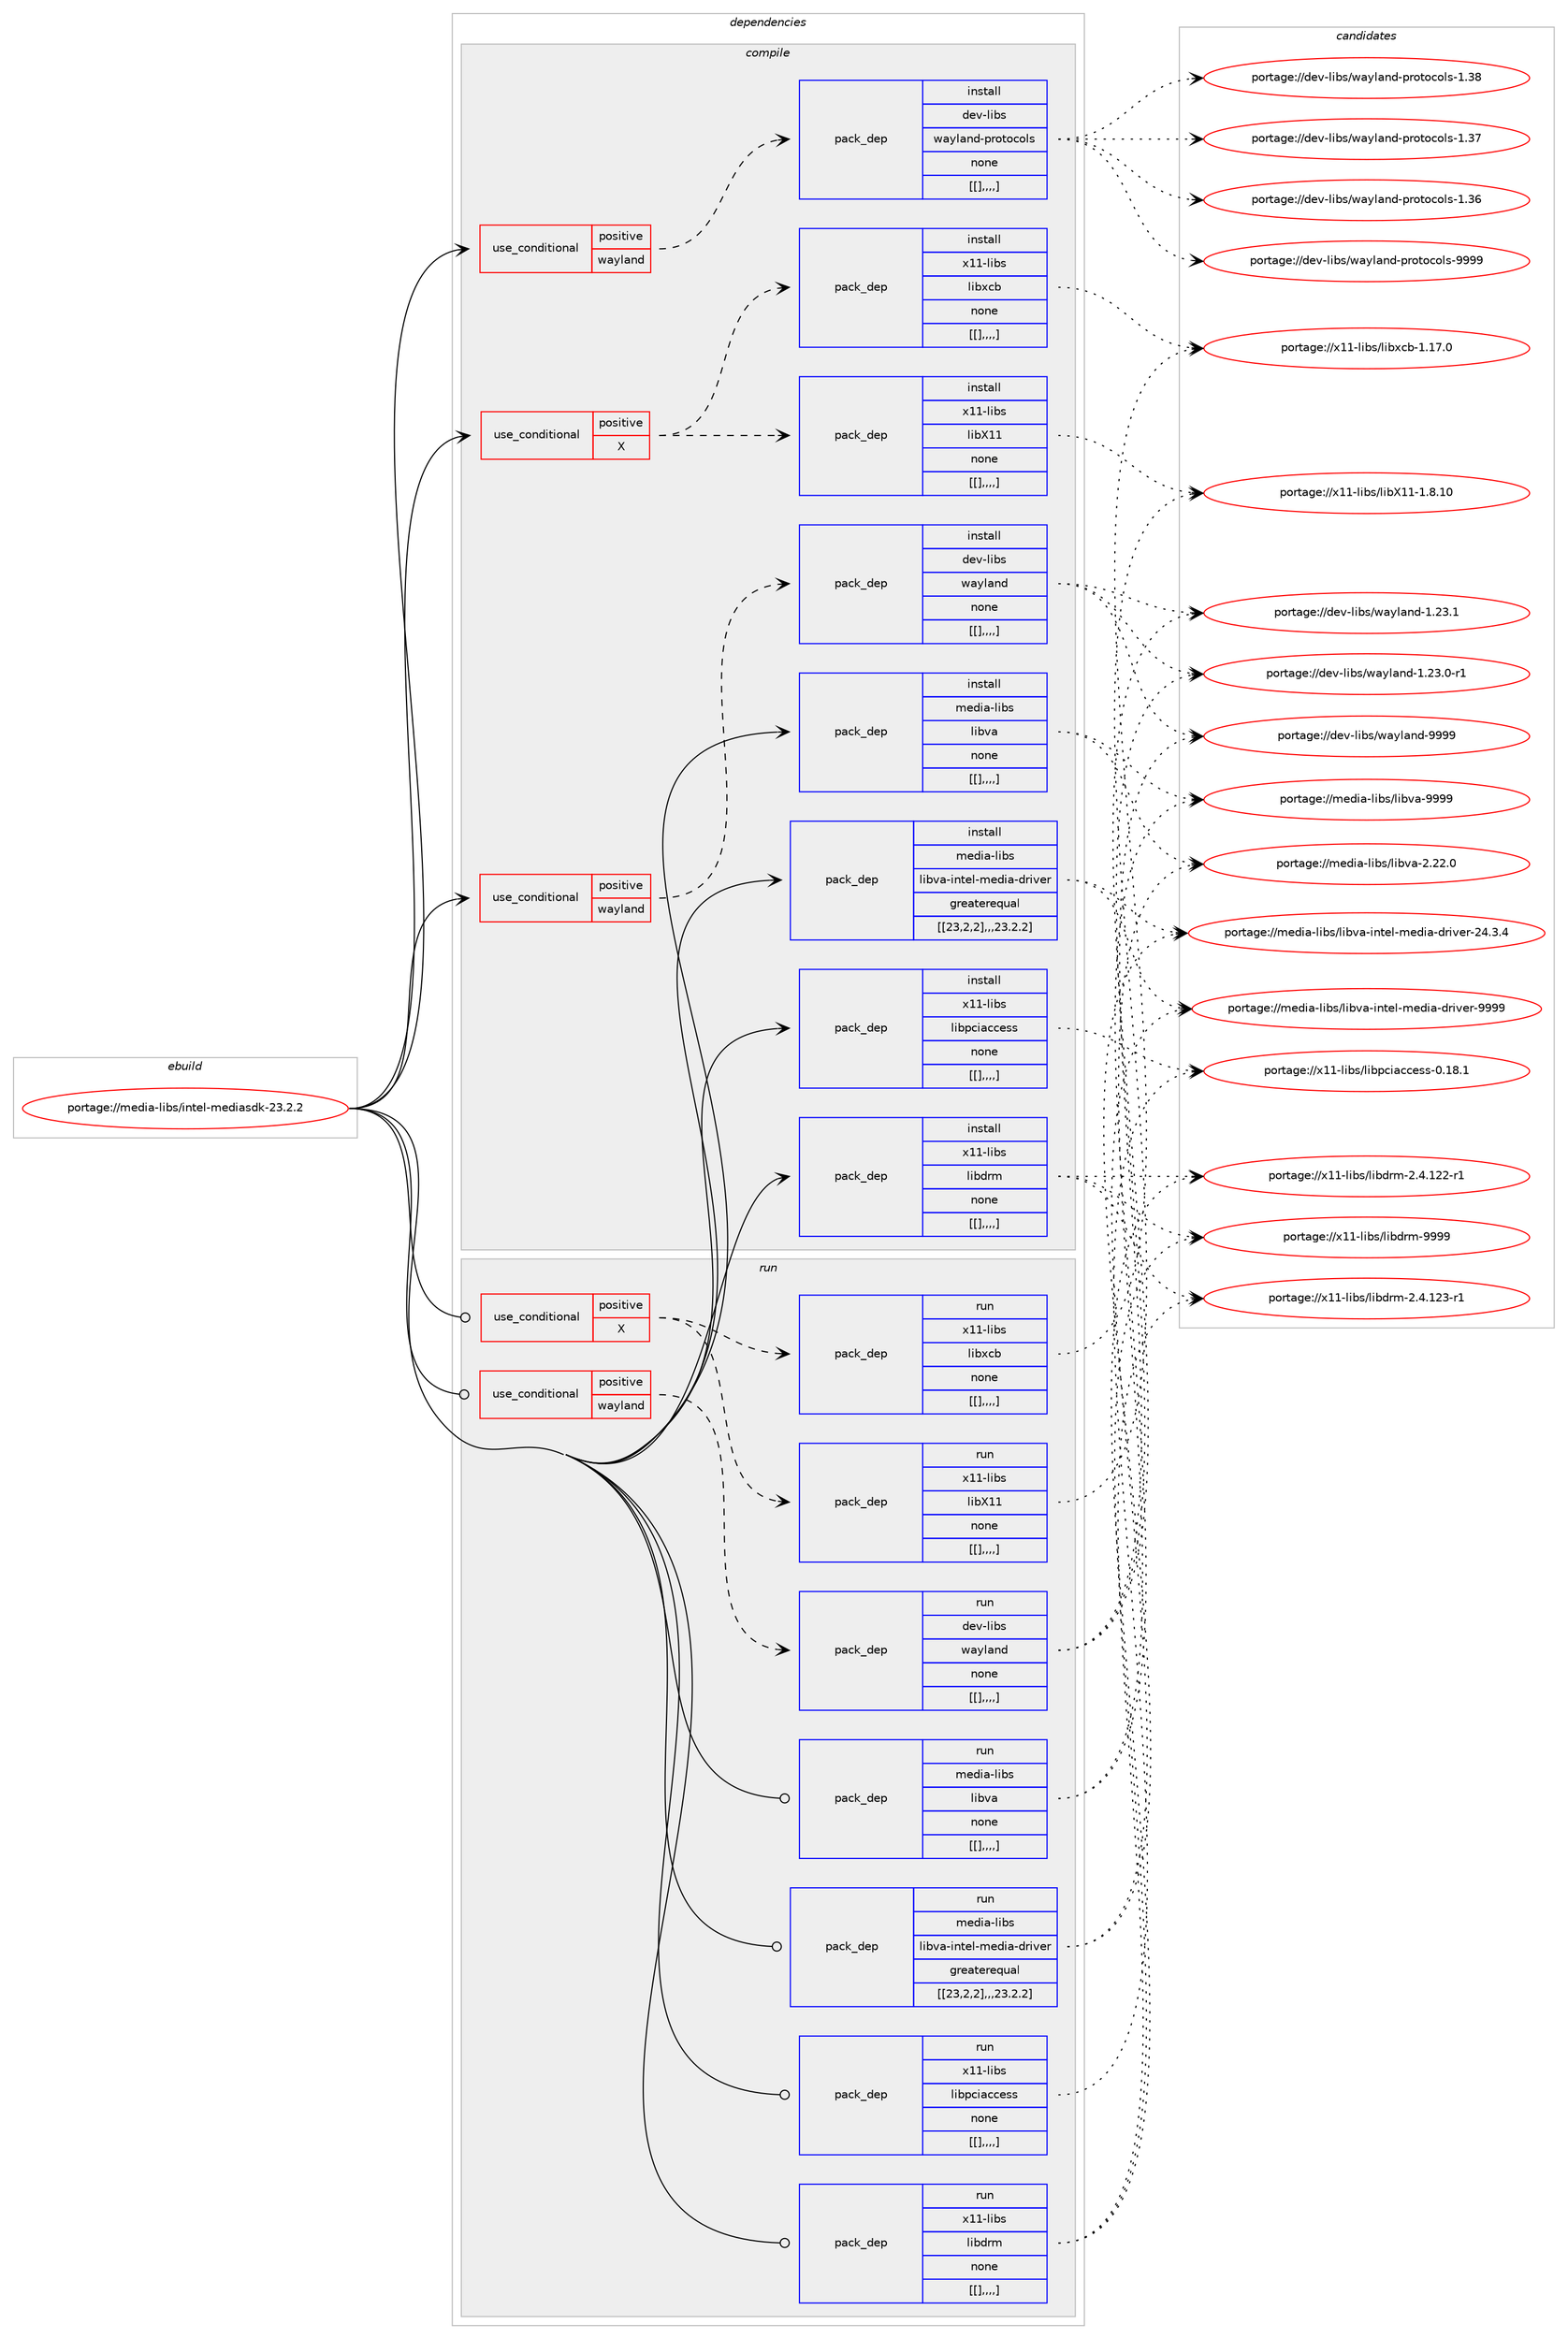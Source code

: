 digraph prolog {

# *************
# Graph options
# *************

newrank=true;
concentrate=true;
compound=true;
graph [rankdir=LR,fontname=Helvetica,fontsize=10,ranksep=1.5];#, ranksep=2.5, nodesep=0.2];
edge  [arrowhead=vee];
node  [fontname=Helvetica,fontsize=10];

# **********
# The ebuild
# **********

subgraph cluster_leftcol {
color=gray;
label=<<i>ebuild</i>>;
id [label="portage://media-libs/intel-mediasdk-23.2.2", color=red, width=4, href="../media-libs/intel-mediasdk-23.2.2.svg"];
}

# ****************
# The dependencies
# ****************

subgraph cluster_midcol {
color=gray;
label=<<i>dependencies</i>>;
subgraph cluster_compile {
fillcolor="#eeeeee";
style=filled;
label=<<i>compile</i>>;
subgraph cond81143 {
dependency320773 [label=<<TABLE BORDER="0" CELLBORDER="1" CELLSPACING="0" CELLPADDING="4"><TR><TD ROWSPAN="3" CELLPADDING="10">use_conditional</TD></TR><TR><TD>positive</TD></TR><TR><TD>X</TD></TR></TABLE>>, shape=none, color=red];
subgraph pack236977 {
dependency320807 [label=<<TABLE BORDER="0" CELLBORDER="1" CELLSPACING="0" CELLPADDING="4" WIDTH="220"><TR><TD ROWSPAN="6" CELLPADDING="30">pack_dep</TD></TR><TR><TD WIDTH="110">install</TD></TR><TR><TD>x11-libs</TD></TR><TR><TD>libX11</TD></TR><TR><TD>none</TD></TR><TR><TD>[[],,,,]</TD></TR></TABLE>>, shape=none, color=blue];
}
dependency320773:e -> dependency320807:w [weight=20,style="dashed",arrowhead="vee"];
subgraph pack236996 {
dependency320831 [label=<<TABLE BORDER="0" CELLBORDER="1" CELLSPACING="0" CELLPADDING="4" WIDTH="220"><TR><TD ROWSPAN="6" CELLPADDING="30">pack_dep</TD></TR><TR><TD WIDTH="110">install</TD></TR><TR><TD>x11-libs</TD></TR><TR><TD>libxcb</TD></TR><TR><TD>none</TD></TR><TR><TD>[[],,,,]</TD></TR></TABLE>>, shape=none, color=blue];
}
dependency320773:e -> dependency320831:w [weight=20,style="dashed",arrowhead="vee"];
}
id:e -> dependency320773:w [weight=20,style="solid",arrowhead="vee"];
subgraph cond81170 {
dependency320847 [label=<<TABLE BORDER="0" CELLBORDER="1" CELLSPACING="0" CELLPADDING="4"><TR><TD ROWSPAN="3" CELLPADDING="10">use_conditional</TD></TR><TR><TD>positive</TD></TR><TR><TD>wayland</TD></TR></TABLE>>, shape=none, color=red];
subgraph pack237025 {
dependency320904 [label=<<TABLE BORDER="0" CELLBORDER="1" CELLSPACING="0" CELLPADDING="4" WIDTH="220"><TR><TD ROWSPAN="6" CELLPADDING="30">pack_dep</TD></TR><TR><TD WIDTH="110">install</TD></TR><TR><TD>dev-libs</TD></TR><TR><TD>wayland</TD></TR><TR><TD>none</TD></TR><TR><TD>[[],,,,]</TD></TR></TABLE>>, shape=none, color=blue];
}
dependency320847:e -> dependency320904:w [weight=20,style="dashed",arrowhead="vee"];
}
id:e -> dependency320847:w [weight=20,style="solid",arrowhead="vee"];
subgraph cond81198 {
dependency320930 [label=<<TABLE BORDER="0" CELLBORDER="1" CELLSPACING="0" CELLPADDING="4"><TR><TD ROWSPAN="3" CELLPADDING="10">use_conditional</TD></TR><TR><TD>positive</TD></TR><TR><TD>wayland</TD></TR></TABLE>>, shape=none, color=red];
subgraph pack237095 {
dependency320952 [label=<<TABLE BORDER="0" CELLBORDER="1" CELLSPACING="0" CELLPADDING="4" WIDTH="220"><TR><TD ROWSPAN="6" CELLPADDING="30">pack_dep</TD></TR><TR><TD WIDTH="110">install</TD></TR><TR><TD>dev-libs</TD></TR><TR><TD>wayland-protocols</TD></TR><TR><TD>none</TD></TR><TR><TD>[[],,,,]</TD></TR></TABLE>>, shape=none, color=blue];
}
dependency320930:e -> dependency320952:w [weight=20,style="dashed",arrowhead="vee"];
}
id:e -> dependency320930:w [weight=20,style="solid",arrowhead="vee"];
subgraph pack237109 {
dependency320987 [label=<<TABLE BORDER="0" CELLBORDER="1" CELLSPACING="0" CELLPADDING="4" WIDTH="220"><TR><TD ROWSPAN="6" CELLPADDING="30">pack_dep</TD></TR><TR><TD WIDTH="110">install</TD></TR><TR><TD>media-libs</TD></TR><TR><TD>libva</TD></TR><TR><TD>none</TD></TR><TR><TD>[[],,,,]</TD></TR></TABLE>>, shape=none, color=blue];
}
id:e -> dependency320987:w [weight=20,style="solid",arrowhead="vee"];
subgraph pack237149 {
dependency321043 [label=<<TABLE BORDER="0" CELLBORDER="1" CELLSPACING="0" CELLPADDING="4" WIDTH="220"><TR><TD ROWSPAN="6" CELLPADDING="30">pack_dep</TD></TR><TR><TD WIDTH="110">install</TD></TR><TR><TD>media-libs</TD></TR><TR><TD>libva-intel-media-driver</TD></TR><TR><TD>greaterequal</TD></TR><TR><TD>[[23,2,2],,,23.2.2]</TD></TR></TABLE>>, shape=none, color=blue];
}
id:e -> dependency321043:w [weight=20,style="solid",arrowhead="vee"];
subgraph pack237164 {
dependency321078 [label=<<TABLE BORDER="0" CELLBORDER="1" CELLSPACING="0" CELLPADDING="4" WIDTH="220"><TR><TD ROWSPAN="6" CELLPADDING="30">pack_dep</TD></TR><TR><TD WIDTH="110">install</TD></TR><TR><TD>x11-libs</TD></TR><TR><TD>libdrm</TD></TR><TR><TD>none</TD></TR><TR><TD>[[],,,,]</TD></TR></TABLE>>, shape=none, color=blue];
}
id:e -> dependency321078:w [weight=20,style="solid",arrowhead="vee"];
subgraph pack237197 {
dependency321118 [label=<<TABLE BORDER="0" CELLBORDER="1" CELLSPACING="0" CELLPADDING="4" WIDTH="220"><TR><TD ROWSPAN="6" CELLPADDING="30">pack_dep</TD></TR><TR><TD WIDTH="110">install</TD></TR><TR><TD>x11-libs</TD></TR><TR><TD>libpciaccess</TD></TR><TR><TD>none</TD></TR><TR><TD>[[],,,,]</TD></TR></TABLE>>, shape=none, color=blue];
}
id:e -> dependency321118:w [weight=20,style="solid",arrowhead="vee"];
}
subgraph cluster_compileandrun {
fillcolor="#eeeeee";
style=filled;
label=<<i>compile and run</i>>;
}
subgraph cluster_run {
fillcolor="#eeeeee";
style=filled;
label=<<i>run</i>>;
subgraph cond81248 {
dependency321122 [label=<<TABLE BORDER="0" CELLBORDER="1" CELLSPACING="0" CELLPADDING="4"><TR><TD ROWSPAN="3" CELLPADDING="10">use_conditional</TD></TR><TR><TD>positive</TD></TR><TR><TD>X</TD></TR></TABLE>>, shape=none, color=red];
subgraph pack237237 {
dependency321148 [label=<<TABLE BORDER="0" CELLBORDER="1" CELLSPACING="0" CELLPADDING="4" WIDTH="220"><TR><TD ROWSPAN="6" CELLPADDING="30">pack_dep</TD></TR><TR><TD WIDTH="110">run</TD></TR><TR><TD>x11-libs</TD></TR><TR><TD>libX11</TD></TR><TR><TD>none</TD></TR><TR><TD>[[],,,,]</TD></TR></TABLE>>, shape=none, color=blue];
}
dependency321122:e -> dependency321148:w [weight=20,style="dashed",arrowhead="vee"];
subgraph pack237286 {
dependency321240 [label=<<TABLE BORDER="0" CELLBORDER="1" CELLSPACING="0" CELLPADDING="4" WIDTH="220"><TR><TD ROWSPAN="6" CELLPADDING="30">pack_dep</TD></TR><TR><TD WIDTH="110">run</TD></TR><TR><TD>x11-libs</TD></TR><TR><TD>libxcb</TD></TR><TR><TD>none</TD></TR><TR><TD>[[],,,,]</TD></TR></TABLE>>, shape=none, color=blue];
}
dependency321122:e -> dependency321240:w [weight=20,style="dashed",arrowhead="vee"];
}
id:e -> dependency321122:w [weight=20,style="solid",arrowhead="odot"];
subgraph cond81296 {
dependency321243 [label=<<TABLE BORDER="0" CELLBORDER="1" CELLSPACING="0" CELLPADDING="4"><TR><TD ROWSPAN="3" CELLPADDING="10">use_conditional</TD></TR><TR><TD>positive</TD></TR><TR><TD>wayland</TD></TR></TABLE>>, shape=none, color=red];
subgraph pack237308 {
dependency321297 [label=<<TABLE BORDER="0" CELLBORDER="1" CELLSPACING="0" CELLPADDING="4" WIDTH="220"><TR><TD ROWSPAN="6" CELLPADDING="30">pack_dep</TD></TR><TR><TD WIDTH="110">run</TD></TR><TR><TD>dev-libs</TD></TR><TR><TD>wayland</TD></TR><TR><TD>none</TD></TR><TR><TD>[[],,,,]</TD></TR></TABLE>>, shape=none, color=blue];
}
dependency321243:e -> dependency321297:w [weight=20,style="dashed",arrowhead="vee"];
}
id:e -> dependency321243:w [weight=20,style="solid",arrowhead="odot"];
subgraph pack237349 {
dependency321319 [label=<<TABLE BORDER="0" CELLBORDER="1" CELLSPACING="0" CELLPADDING="4" WIDTH="220"><TR><TD ROWSPAN="6" CELLPADDING="30">pack_dep</TD></TR><TR><TD WIDTH="110">run</TD></TR><TR><TD>media-libs</TD></TR><TR><TD>libva</TD></TR><TR><TD>none</TD></TR><TR><TD>[[],,,,]</TD></TR></TABLE>>, shape=none, color=blue];
}
id:e -> dependency321319:w [weight=20,style="solid",arrowhead="odot"];
subgraph pack237352 {
dependency321326 [label=<<TABLE BORDER="0" CELLBORDER="1" CELLSPACING="0" CELLPADDING="4" WIDTH="220"><TR><TD ROWSPAN="6" CELLPADDING="30">pack_dep</TD></TR><TR><TD WIDTH="110">run</TD></TR><TR><TD>media-libs</TD></TR><TR><TD>libva-intel-media-driver</TD></TR><TR><TD>greaterequal</TD></TR><TR><TD>[[23,2,2],,,23.2.2]</TD></TR></TABLE>>, shape=none, color=blue];
}
id:e -> dependency321326:w [weight=20,style="solid",arrowhead="odot"];
subgraph pack237397 {
dependency321396 [label=<<TABLE BORDER="0" CELLBORDER="1" CELLSPACING="0" CELLPADDING="4" WIDTH="220"><TR><TD ROWSPAN="6" CELLPADDING="30">pack_dep</TD></TR><TR><TD WIDTH="110">run</TD></TR><TR><TD>x11-libs</TD></TR><TR><TD>libdrm</TD></TR><TR><TD>none</TD></TR><TR><TD>[[],,,,]</TD></TR></TABLE>>, shape=none, color=blue];
}
id:e -> dependency321396:w [weight=20,style="solid",arrowhead="odot"];
subgraph pack237419 {
dependency321430 [label=<<TABLE BORDER="0" CELLBORDER="1" CELLSPACING="0" CELLPADDING="4" WIDTH="220"><TR><TD ROWSPAN="6" CELLPADDING="30">pack_dep</TD></TR><TR><TD WIDTH="110">run</TD></TR><TR><TD>x11-libs</TD></TR><TR><TD>libpciaccess</TD></TR><TR><TD>none</TD></TR><TR><TD>[[],,,,]</TD></TR></TABLE>>, shape=none, color=blue];
}
id:e -> dependency321430:w [weight=20,style="solid",arrowhead="odot"];
}
}

# **************
# The candidates
# **************

subgraph cluster_choices {
rank=same;
color=gray;
label=<<i>candidates</i>>;

subgraph choice236823 {
color=black;
nodesep=1;
choice12049494510810598115471081059888494945494656464948 [label="portage://x11-libs/libX11-1.8.10", color=red, width=4,href="../x11-libs/libX11-1.8.10.svg"];
dependency320807:e -> choice12049494510810598115471081059888494945494656464948:w [style=dotted,weight="100"];
}
subgraph choice236824 {
color=black;
nodesep=1;
choice120494945108105981154710810598120999845494649554648 [label="portage://x11-libs/libxcb-1.17.0", color=red, width=4,href="../x11-libs/libxcb-1.17.0.svg"];
dependency320831:e -> choice120494945108105981154710810598120999845494649554648:w [style=dotted,weight="100"];
}
subgraph choice236991 {
color=black;
nodesep=1;
choice10010111845108105981154711997121108971101004557575757 [label="portage://dev-libs/wayland-9999", color=red, width=4,href="../dev-libs/wayland-9999.svg"];
choice100101118451081059811547119971211089711010045494650514649 [label="portage://dev-libs/wayland-1.23.1", color=red, width=4,href="../dev-libs/wayland-1.23.1.svg"];
choice1001011184510810598115471199712110897110100454946505146484511449 [label="portage://dev-libs/wayland-1.23.0-r1", color=red, width=4,href="../dev-libs/wayland-1.23.0-r1.svg"];
dependency320904:e -> choice10010111845108105981154711997121108971101004557575757:w [style=dotted,weight="100"];
dependency320904:e -> choice100101118451081059811547119971211089711010045494650514649:w [style=dotted,weight="100"];
dependency320904:e -> choice1001011184510810598115471199712110897110100454946505146484511449:w [style=dotted,weight="100"];
}
subgraph choice236995 {
color=black;
nodesep=1;
choice100101118451081059811547119971211089711010045112114111116111991111081154557575757 [label="portage://dev-libs/wayland-protocols-9999", color=red, width=4,href="../dev-libs/wayland-protocols-9999.svg"];
choice100101118451081059811547119971211089711010045112114111116111991111081154549465156 [label="portage://dev-libs/wayland-protocols-1.38", color=red, width=4,href="../dev-libs/wayland-protocols-1.38.svg"];
choice100101118451081059811547119971211089711010045112114111116111991111081154549465155 [label="portage://dev-libs/wayland-protocols-1.37", color=red, width=4,href="../dev-libs/wayland-protocols-1.37.svg"];
choice100101118451081059811547119971211089711010045112114111116111991111081154549465154 [label="portage://dev-libs/wayland-protocols-1.36", color=red, width=4,href="../dev-libs/wayland-protocols-1.36.svg"];
dependency320952:e -> choice100101118451081059811547119971211089711010045112114111116111991111081154557575757:w [style=dotted,weight="100"];
dependency320952:e -> choice100101118451081059811547119971211089711010045112114111116111991111081154549465156:w [style=dotted,weight="100"];
dependency320952:e -> choice100101118451081059811547119971211089711010045112114111116111991111081154549465155:w [style=dotted,weight="100"];
dependency320952:e -> choice100101118451081059811547119971211089711010045112114111116111991111081154549465154:w [style=dotted,weight="100"];
}
subgraph choice237035 {
color=black;
nodesep=1;
choice1091011001059745108105981154710810598118974557575757 [label="portage://media-libs/libva-9999", color=red, width=4,href="../media-libs/libva-9999.svg"];
choice10910110010597451081059811547108105981189745504650504648 [label="portage://media-libs/libva-2.22.0", color=red, width=4,href="../media-libs/libva-2.22.0.svg"];
dependency320987:e -> choice1091011001059745108105981154710810598118974557575757:w [style=dotted,weight="100"];
dependency320987:e -> choice10910110010597451081059811547108105981189745504650504648:w [style=dotted,weight="100"];
}
subgraph choice237044 {
color=black;
nodesep=1;
choice109101100105974510810598115471081059811897451051101161011084510910110010597451001141051181011144557575757 [label="portage://media-libs/libva-intel-media-driver-9999", color=red, width=4,href="../media-libs/libva-intel-media-driver-9999.svg"];
choice1091011001059745108105981154710810598118974510511011610110845109101100105974510011410511810111445505246514652 [label="portage://media-libs/libva-intel-media-driver-24.3.4", color=red, width=4,href="../media-libs/libva-intel-media-driver-24.3.4.svg"];
dependency321043:e -> choice109101100105974510810598115471081059811897451051101161011084510910110010597451001141051181011144557575757:w [style=dotted,weight="100"];
dependency321043:e -> choice1091011001059745108105981154710810598118974510511011610110845109101100105974510011410511810111445505246514652:w [style=dotted,weight="100"];
}
subgraph choice237047 {
color=black;
nodesep=1;
choice1204949451081059811547108105981001141094557575757 [label="portage://x11-libs/libdrm-9999", color=red, width=4,href="../x11-libs/libdrm-9999.svg"];
choice12049494510810598115471081059810011410945504652464950514511449 [label="portage://x11-libs/libdrm-2.4.123-r1", color=red, width=4,href="../x11-libs/libdrm-2.4.123-r1.svg"];
choice12049494510810598115471081059810011410945504652464950504511449 [label="portage://x11-libs/libdrm-2.4.122-r1", color=red, width=4,href="../x11-libs/libdrm-2.4.122-r1.svg"];
dependency321078:e -> choice1204949451081059811547108105981001141094557575757:w [style=dotted,weight="100"];
dependency321078:e -> choice12049494510810598115471081059810011410945504652464950514511449:w [style=dotted,weight="100"];
dependency321078:e -> choice12049494510810598115471081059810011410945504652464950504511449:w [style=dotted,weight="100"];
}
subgraph choice237087 {
color=black;
nodesep=1;
choice1204949451081059811547108105981129910597999910111511545484649564649 [label="portage://x11-libs/libpciaccess-0.18.1", color=red, width=4,href="../x11-libs/libpciaccess-0.18.1.svg"];
dependency321118:e -> choice1204949451081059811547108105981129910597999910111511545484649564649:w [style=dotted,weight="100"];
}
subgraph choice237088 {
color=black;
nodesep=1;
choice12049494510810598115471081059888494945494656464948 [label="portage://x11-libs/libX11-1.8.10", color=red, width=4,href="../x11-libs/libX11-1.8.10.svg"];
dependency321148:e -> choice12049494510810598115471081059888494945494656464948:w [style=dotted,weight="100"];
}
subgraph choice237106 {
color=black;
nodesep=1;
choice120494945108105981154710810598120999845494649554648 [label="portage://x11-libs/libxcb-1.17.0", color=red, width=4,href="../x11-libs/libxcb-1.17.0.svg"];
dependency321240:e -> choice120494945108105981154710810598120999845494649554648:w [style=dotted,weight="100"];
}
subgraph choice237111 {
color=black;
nodesep=1;
choice10010111845108105981154711997121108971101004557575757 [label="portage://dev-libs/wayland-9999", color=red, width=4,href="../dev-libs/wayland-9999.svg"];
choice100101118451081059811547119971211089711010045494650514649 [label="portage://dev-libs/wayland-1.23.1", color=red, width=4,href="../dev-libs/wayland-1.23.1.svg"];
choice1001011184510810598115471199712110897110100454946505146484511449 [label="portage://dev-libs/wayland-1.23.0-r1", color=red, width=4,href="../dev-libs/wayland-1.23.0-r1.svg"];
dependency321297:e -> choice10010111845108105981154711997121108971101004557575757:w [style=dotted,weight="100"];
dependency321297:e -> choice100101118451081059811547119971211089711010045494650514649:w [style=dotted,weight="100"];
dependency321297:e -> choice1001011184510810598115471199712110897110100454946505146484511449:w [style=dotted,weight="100"];
}
subgraph choice237113 {
color=black;
nodesep=1;
choice1091011001059745108105981154710810598118974557575757 [label="portage://media-libs/libva-9999", color=red, width=4,href="../media-libs/libva-9999.svg"];
choice10910110010597451081059811547108105981189745504650504648 [label="portage://media-libs/libva-2.22.0", color=red, width=4,href="../media-libs/libva-2.22.0.svg"];
dependency321319:e -> choice1091011001059745108105981154710810598118974557575757:w [style=dotted,weight="100"];
dependency321319:e -> choice10910110010597451081059811547108105981189745504650504648:w [style=dotted,weight="100"];
}
subgraph choice237117 {
color=black;
nodesep=1;
choice109101100105974510810598115471081059811897451051101161011084510910110010597451001141051181011144557575757 [label="portage://media-libs/libva-intel-media-driver-9999", color=red, width=4,href="../media-libs/libva-intel-media-driver-9999.svg"];
choice1091011001059745108105981154710810598118974510511011610110845109101100105974510011410511810111445505246514652 [label="portage://media-libs/libva-intel-media-driver-24.3.4", color=red, width=4,href="../media-libs/libva-intel-media-driver-24.3.4.svg"];
dependency321326:e -> choice109101100105974510810598115471081059811897451051101161011084510910110010597451001141051181011144557575757:w [style=dotted,weight="100"];
dependency321326:e -> choice1091011001059745108105981154710810598118974510511011610110845109101100105974510011410511810111445505246514652:w [style=dotted,weight="100"];
}
subgraph choice237120 {
color=black;
nodesep=1;
choice1204949451081059811547108105981001141094557575757 [label="portage://x11-libs/libdrm-9999", color=red, width=4,href="../x11-libs/libdrm-9999.svg"];
choice12049494510810598115471081059810011410945504652464950514511449 [label="portage://x11-libs/libdrm-2.4.123-r1", color=red, width=4,href="../x11-libs/libdrm-2.4.123-r1.svg"];
choice12049494510810598115471081059810011410945504652464950504511449 [label="portage://x11-libs/libdrm-2.4.122-r1", color=red, width=4,href="../x11-libs/libdrm-2.4.122-r1.svg"];
dependency321396:e -> choice1204949451081059811547108105981001141094557575757:w [style=dotted,weight="100"];
dependency321396:e -> choice12049494510810598115471081059810011410945504652464950514511449:w [style=dotted,weight="100"];
dependency321396:e -> choice12049494510810598115471081059810011410945504652464950504511449:w [style=dotted,weight="100"];
}
subgraph choice237123 {
color=black;
nodesep=1;
choice1204949451081059811547108105981129910597999910111511545484649564649 [label="portage://x11-libs/libpciaccess-0.18.1", color=red, width=4,href="../x11-libs/libpciaccess-0.18.1.svg"];
dependency321430:e -> choice1204949451081059811547108105981129910597999910111511545484649564649:w [style=dotted,weight="100"];
}
}

}
